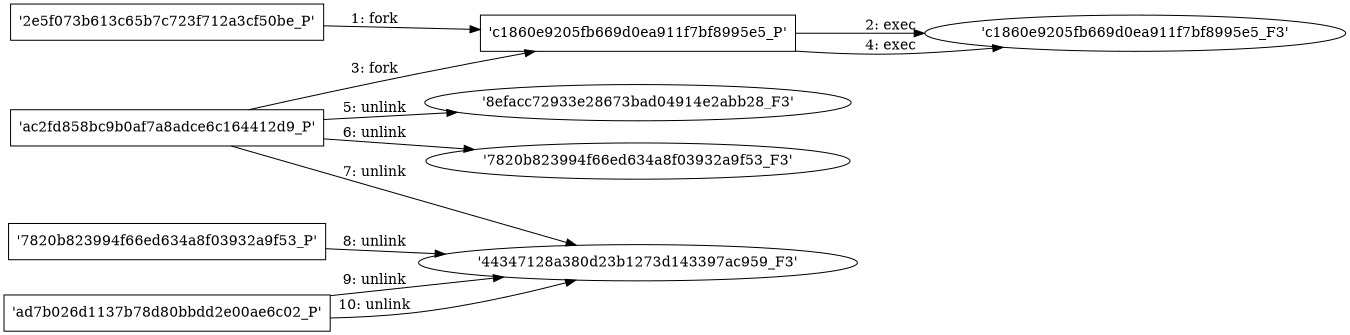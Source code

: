 digraph "D:\Learning\Paper\apt\基于CTI的攻击预警\Dataset\攻击图\ASGfromALLCTI\Geopolitical Tensions May Increase Risk of Destructive Attacks.dot" {
rankdir="LR"
size="9"
fixedsize="false"
splines="true"
nodesep=0.3
ranksep=0
fontsize=10
overlap="scalexy"
engine= "neato"
	"'2e5f073b613c65b7c723f712a3cf50be_P'" [node_type=Process shape=box]
	"'c1860e9205fb669d0ea911f7bf8995e5_P'" [node_type=Process shape=box]
	"'2e5f073b613c65b7c723f712a3cf50be_P'" -> "'c1860e9205fb669d0ea911f7bf8995e5_P'" [label="1: fork"]
	"'c1860e9205fb669d0ea911f7bf8995e5_P'" [node_type=Process shape=box]
	"'c1860e9205fb669d0ea911f7bf8995e5_F3'" [node_type=File shape=ellipse]
	"'c1860e9205fb669d0ea911f7bf8995e5_P'" -> "'c1860e9205fb669d0ea911f7bf8995e5_F3'" [label="2: exec"]
	"'ac2fd858bc9b0af7a8adce6c164412d9_P'" [node_type=Process shape=box]
	"'c1860e9205fb669d0ea911f7bf8995e5_P'" [node_type=Process shape=box]
	"'ac2fd858bc9b0af7a8adce6c164412d9_P'" -> "'c1860e9205fb669d0ea911f7bf8995e5_P'" [label="3: fork"]
	"'c1860e9205fb669d0ea911f7bf8995e5_P'" [node_type=Process shape=box]
	"'c1860e9205fb669d0ea911f7bf8995e5_F3'" [node_type=File shape=ellipse]
	"'c1860e9205fb669d0ea911f7bf8995e5_P'" -> "'c1860e9205fb669d0ea911f7bf8995e5_F3'" [label="4: exec"]
	"'8efacc72933e28673bad04914e2abb28_F3'" [node_type=file shape=ellipse]
	"'ac2fd858bc9b0af7a8adce6c164412d9_P'" [node_type=Process shape=box]
	"'ac2fd858bc9b0af7a8adce6c164412d9_P'" -> "'8efacc72933e28673bad04914e2abb28_F3'" [label="5: unlink"]
	"'7820b823994f66ed634a8f03932a9f53_F3'" [node_type=file shape=ellipse]
	"'ac2fd858bc9b0af7a8adce6c164412d9_P'" [node_type=Process shape=box]
	"'ac2fd858bc9b0af7a8adce6c164412d9_P'" -> "'7820b823994f66ed634a8f03932a9f53_F3'" [label="6: unlink"]
	"'44347128a380d23b1273d143397ac959_F3'" [node_type=file shape=ellipse]
	"'ac2fd858bc9b0af7a8adce6c164412d9_P'" [node_type=Process shape=box]
	"'ac2fd858bc9b0af7a8adce6c164412d9_P'" -> "'44347128a380d23b1273d143397ac959_F3'" [label="7: unlink"]
	"'44347128a380d23b1273d143397ac959_F3'" [node_type=file shape=ellipse]
	"'7820b823994f66ed634a8f03932a9f53_P'" [node_type=Process shape=box]
	"'7820b823994f66ed634a8f03932a9f53_P'" -> "'44347128a380d23b1273d143397ac959_F3'" [label="8: unlink"]
	"'44347128a380d23b1273d143397ac959_F3'" [node_type=file shape=ellipse]
	"'ad7b026d1137b78d80bbdd2e00ae6c02_P'" [node_type=Process shape=box]
	"'ad7b026d1137b78d80bbdd2e00ae6c02_P'" -> "'44347128a380d23b1273d143397ac959_F3'" [label="9: unlink"]
	"'44347128a380d23b1273d143397ac959_F3'" [node_type=file shape=ellipse]
	"'ad7b026d1137b78d80bbdd2e00ae6c02_P'" [node_type=Process shape=box]
	"'ad7b026d1137b78d80bbdd2e00ae6c02_P'" -> "'44347128a380d23b1273d143397ac959_F3'" [label="10: unlink"]
}
